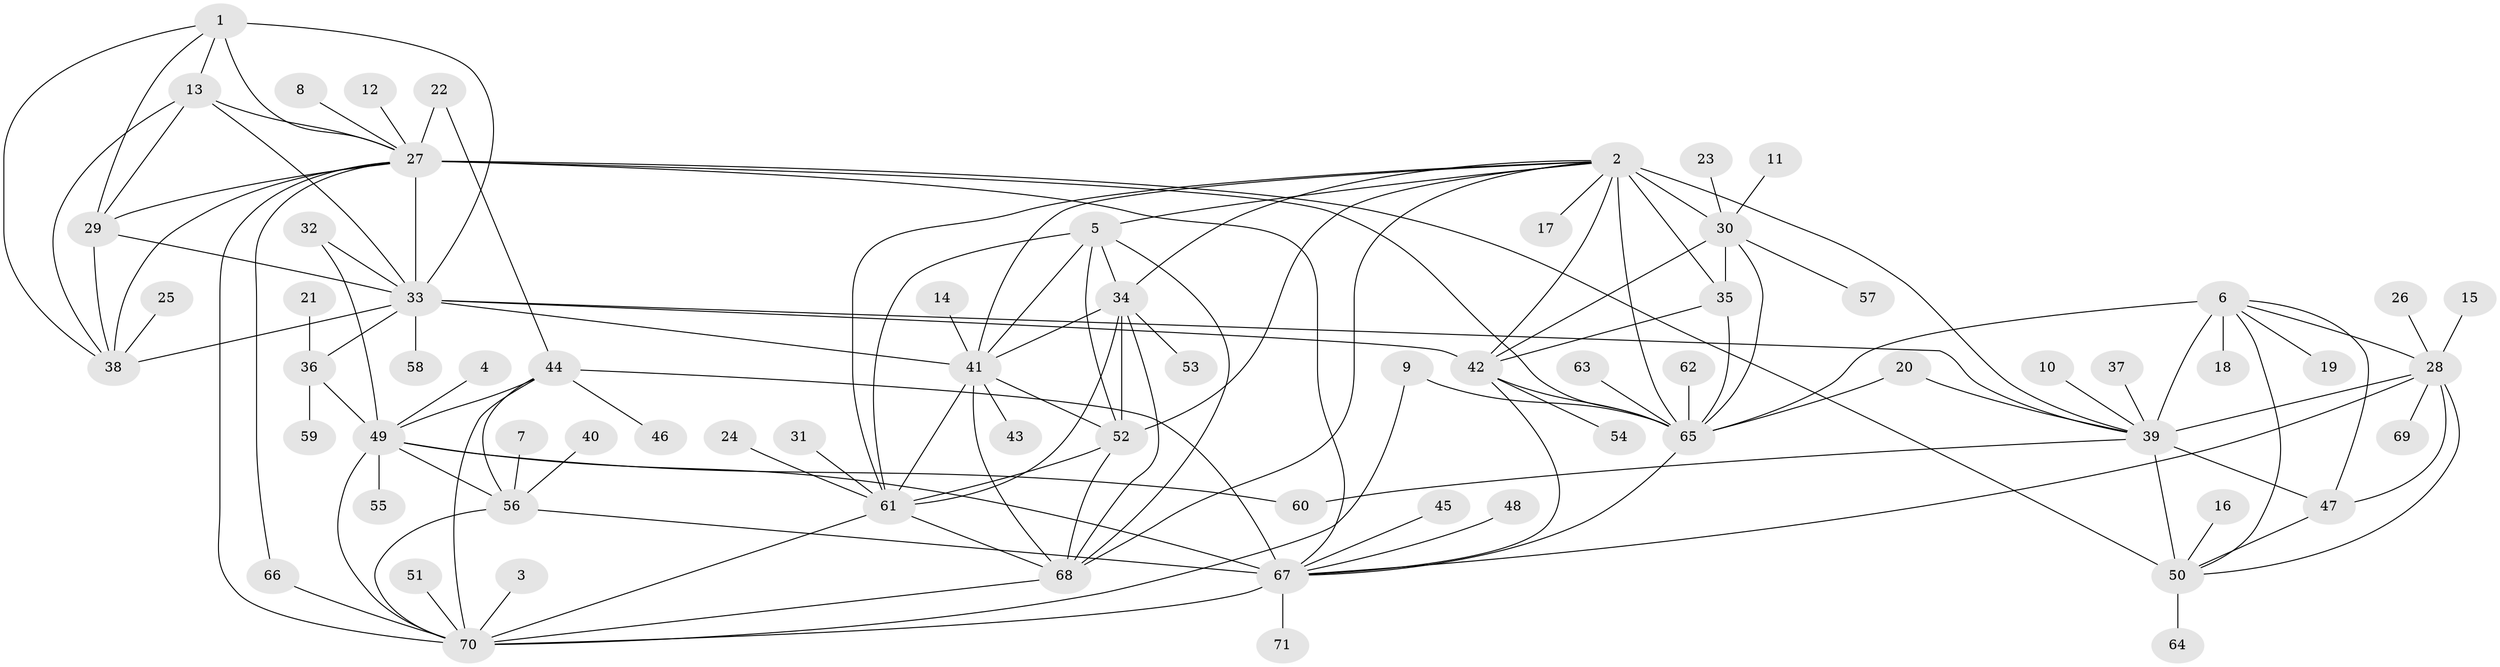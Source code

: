 // original degree distribution, {13: 0.007042253521126761, 8: 0.07042253521126761, 11: 0.02112676056338028, 10: 0.028169014084507043, 7: 0.035211267605633804, 9: 0.04225352112676056, 12: 0.028169014084507043, 15: 0.007042253521126761, 6: 0.007042253521126761, 2: 0.176056338028169, 1: 0.5352112676056338, 5: 0.007042253521126761, 3: 0.035211267605633804}
// Generated by graph-tools (version 1.1) at 2025/50/03/09/25 03:50:35]
// undirected, 71 vertices, 131 edges
graph export_dot {
graph [start="1"]
  node [color=gray90,style=filled];
  1;
  2;
  3;
  4;
  5;
  6;
  7;
  8;
  9;
  10;
  11;
  12;
  13;
  14;
  15;
  16;
  17;
  18;
  19;
  20;
  21;
  22;
  23;
  24;
  25;
  26;
  27;
  28;
  29;
  30;
  31;
  32;
  33;
  34;
  35;
  36;
  37;
  38;
  39;
  40;
  41;
  42;
  43;
  44;
  45;
  46;
  47;
  48;
  49;
  50;
  51;
  52;
  53;
  54;
  55;
  56;
  57;
  58;
  59;
  60;
  61;
  62;
  63;
  64;
  65;
  66;
  67;
  68;
  69;
  70;
  71;
  1 -- 13 [weight=1.0];
  1 -- 27 [weight=1.0];
  1 -- 29 [weight=1.0];
  1 -- 33 [weight=2.0];
  1 -- 38 [weight=1.0];
  2 -- 5 [weight=1.0];
  2 -- 17 [weight=1.0];
  2 -- 30 [weight=2.0];
  2 -- 34 [weight=1.0];
  2 -- 35 [weight=2.0];
  2 -- 39 [weight=1.0];
  2 -- 41 [weight=1.0];
  2 -- 42 [weight=2.0];
  2 -- 52 [weight=1.0];
  2 -- 61 [weight=1.0];
  2 -- 65 [weight=4.0];
  2 -- 68 [weight=1.0];
  3 -- 70 [weight=1.0];
  4 -- 49 [weight=1.0];
  5 -- 34 [weight=1.0];
  5 -- 41 [weight=1.0];
  5 -- 52 [weight=1.0];
  5 -- 61 [weight=1.0];
  5 -- 68 [weight=1.0];
  6 -- 18 [weight=1.0];
  6 -- 19 [weight=1.0];
  6 -- 28 [weight=1.0];
  6 -- 39 [weight=3.0];
  6 -- 47 [weight=1.0];
  6 -- 50 [weight=1.0];
  6 -- 65 [weight=1.0];
  7 -- 56 [weight=1.0];
  8 -- 27 [weight=1.0];
  9 -- 65 [weight=1.0];
  9 -- 70 [weight=1.0];
  10 -- 39 [weight=1.0];
  11 -- 30 [weight=1.0];
  12 -- 27 [weight=1.0];
  13 -- 27 [weight=1.0];
  13 -- 29 [weight=1.0];
  13 -- 33 [weight=2.0];
  13 -- 38 [weight=1.0];
  14 -- 41 [weight=1.0];
  15 -- 28 [weight=1.0];
  16 -- 50 [weight=1.0];
  20 -- 39 [weight=1.0];
  20 -- 65 [weight=1.0];
  21 -- 36 [weight=1.0];
  22 -- 27 [weight=1.0];
  22 -- 44 [weight=1.0];
  23 -- 30 [weight=1.0];
  24 -- 61 [weight=1.0];
  25 -- 38 [weight=1.0];
  26 -- 28 [weight=1.0];
  27 -- 29 [weight=1.0];
  27 -- 33 [weight=2.0];
  27 -- 38 [weight=1.0];
  27 -- 50 [weight=1.0];
  27 -- 65 [weight=1.0];
  27 -- 66 [weight=1.0];
  27 -- 67 [weight=1.0];
  27 -- 70 [weight=1.0];
  28 -- 39 [weight=3.0];
  28 -- 47 [weight=1.0];
  28 -- 50 [weight=1.0];
  28 -- 67 [weight=1.0];
  28 -- 69 [weight=1.0];
  29 -- 33 [weight=2.0];
  29 -- 38 [weight=1.0];
  30 -- 35 [weight=1.0];
  30 -- 42 [weight=1.0];
  30 -- 57 [weight=1.0];
  30 -- 65 [weight=2.0];
  31 -- 61 [weight=1.0];
  32 -- 33 [weight=1.0];
  32 -- 49 [weight=1.0];
  33 -- 36 [weight=1.0];
  33 -- 38 [weight=2.0];
  33 -- 39 [weight=1.0];
  33 -- 41 [weight=1.0];
  33 -- 42 [weight=1.0];
  33 -- 58 [weight=1.0];
  34 -- 41 [weight=1.0];
  34 -- 52 [weight=1.0];
  34 -- 53 [weight=1.0];
  34 -- 61 [weight=1.0];
  34 -- 68 [weight=1.0];
  35 -- 42 [weight=1.0];
  35 -- 65 [weight=2.0];
  36 -- 49 [weight=1.0];
  36 -- 59 [weight=1.0];
  37 -- 39 [weight=1.0];
  39 -- 47 [weight=3.0];
  39 -- 50 [weight=3.0];
  39 -- 60 [weight=1.0];
  40 -- 56 [weight=1.0];
  41 -- 43 [weight=1.0];
  41 -- 52 [weight=1.0];
  41 -- 61 [weight=1.0];
  41 -- 68 [weight=1.0];
  42 -- 54 [weight=1.0];
  42 -- 65 [weight=2.0];
  42 -- 67 [weight=2.0];
  44 -- 46 [weight=1.0];
  44 -- 49 [weight=2.0];
  44 -- 56 [weight=2.0];
  44 -- 67 [weight=4.0];
  44 -- 70 [weight=2.0];
  45 -- 67 [weight=1.0];
  47 -- 50 [weight=1.0];
  48 -- 67 [weight=1.0];
  49 -- 55 [weight=1.0];
  49 -- 56 [weight=1.0];
  49 -- 60 [weight=1.0];
  49 -- 67 [weight=2.0];
  49 -- 70 [weight=1.0];
  50 -- 64 [weight=1.0];
  51 -- 70 [weight=1.0];
  52 -- 61 [weight=1.0];
  52 -- 68 [weight=1.0];
  56 -- 67 [weight=2.0];
  56 -- 70 [weight=1.0];
  61 -- 68 [weight=1.0];
  61 -- 70 [weight=1.0];
  62 -- 65 [weight=1.0];
  63 -- 65 [weight=1.0];
  65 -- 67 [weight=1.0];
  66 -- 70 [weight=1.0];
  67 -- 70 [weight=2.0];
  67 -- 71 [weight=1.0];
  68 -- 70 [weight=1.0];
}
